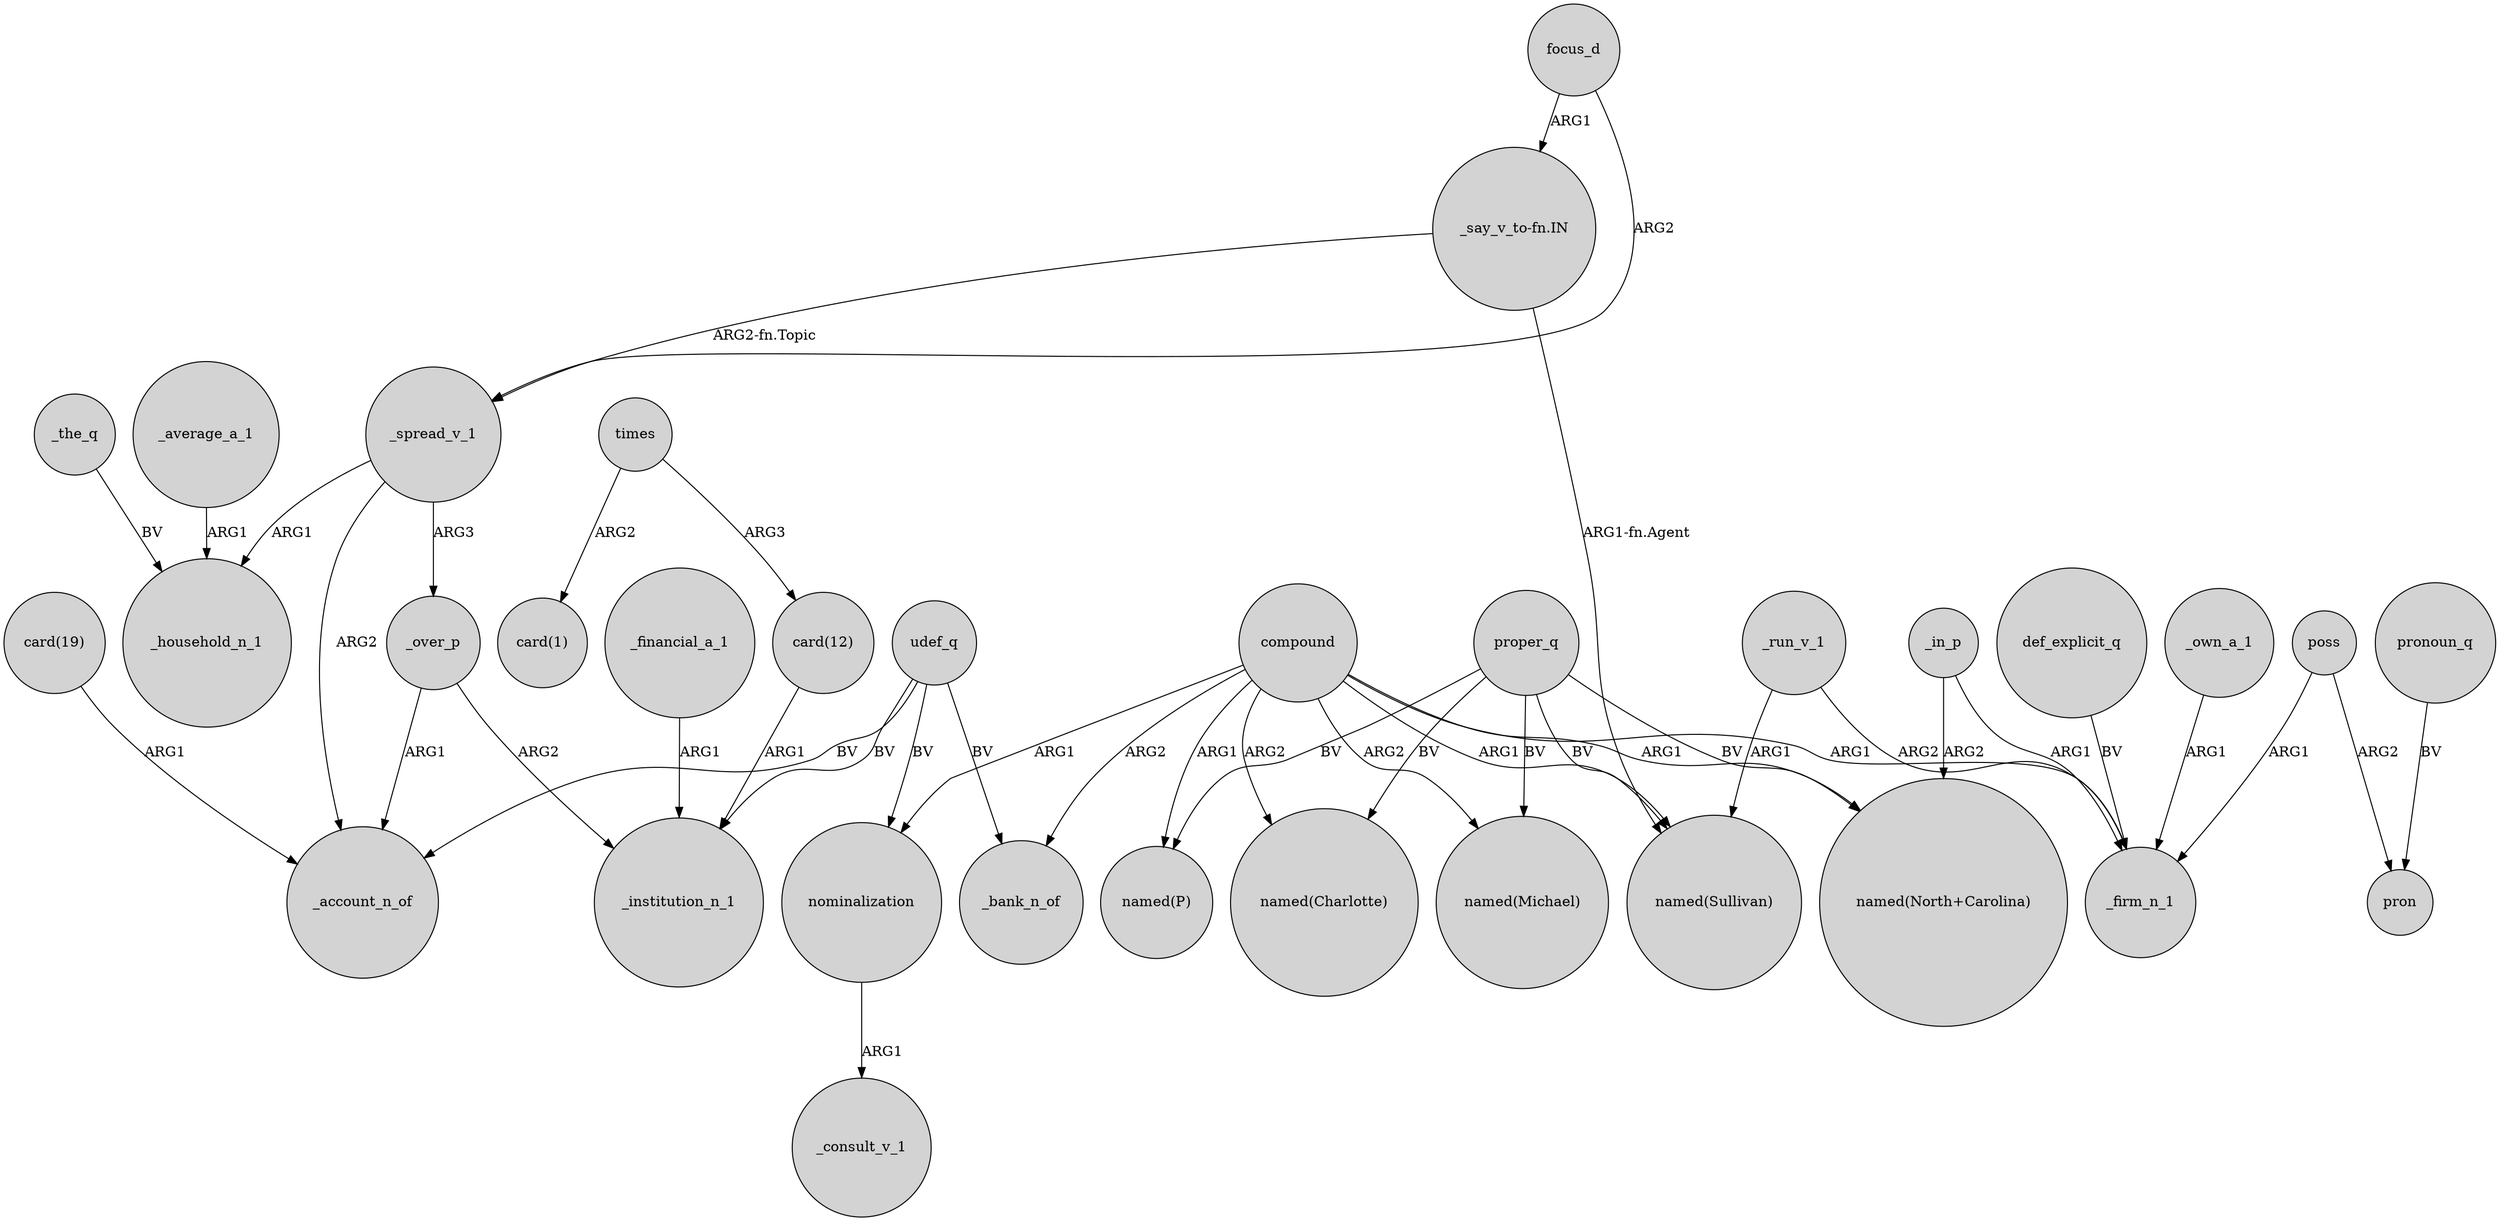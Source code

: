 digraph {
	node [shape=circle style=filled]
	compound -> _bank_n_of [label=ARG2]
	poss -> pron [label=ARG2]
	_spread_v_1 -> _household_n_1 [label=ARG1]
	_run_v_1 -> _firm_n_1 [label=ARG2]
	_spread_v_1 -> _account_n_of [label=ARG2]
	_average_a_1 -> _household_n_1 [label=ARG1]
	_the_q -> _household_n_1 [label=BV]
	compound -> "named(North+Carolina)" [label=ARG1]
	udef_q -> _institution_n_1 [label=BV]
	proper_q -> "named(Michael)" [label=BV]
	proper_q -> "named(North+Carolina)" [label=BV]
	proper_q -> "named(Sullivan)" [label=BV]
	"_say_v_to-fn.IN" -> "named(Sullivan)" [label="ARG1-fn.Agent"]
	pronoun_q -> pron [label=BV]
	_over_p -> _account_n_of [label=ARG1]
	_financial_a_1 -> _institution_n_1 [label=ARG1]
	times -> "card(1)" [label=ARG2]
	compound -> "named(Sullivan)" [label=ARG1]
	_in_p -> _firm_n_1 [label=ARG1]
	"_say_v_to-fn.IN" -> _spread_v_1 [label="ARG2-fn.Topic"]
	def_explicit_q -> _firm_n_1 [label=BV]
	udef_q -> _account_n_of [label=BV]
	compound -> _firm_n_1 [label=ARG1]
	"card(19)" -> _account_n_of [label=ARG1]
	poss -> _firm_n_1 [label=ARG1]
	udef_q -> nominalization [label=BV]
	compound -> "named(P)" [label=ARG1]
	"card(12)" -> _institution_n_1 [label=ARG1]
	_spread_v_1 -> _over_p [label=ARG3]
	_own_a_1 -> _firm_n_1 [label=ARG1]
	_over_p -> _institution_n_1 [label=ARG2]
	_run_v_1 -> "named(Sullivan)" [label=ARG1]
	nominalization -> _consult_v_1 [label=ARG1]
	compound -> "named(Charlotte)" [label=ARG2]
	proper_q -> "named(Charlotte)" [label=BV]
	times -> "card(12)" [label=ARG3]
	focus_d -> _spread_v_1 [label=ARG2]
	compound -> nominalization [label=ARG1]
	proper_q -> "named(P)" [label=BV]
	compound -> "named(Michael)" [label=ARG2]
	_in_p -> "named(North+Carolina)" [label=ARG2]
	udef_q -> _bank_n_of [label=BV]
	focus_d -> "_say_v_to-fn.IN" [label=ARG1]
}
